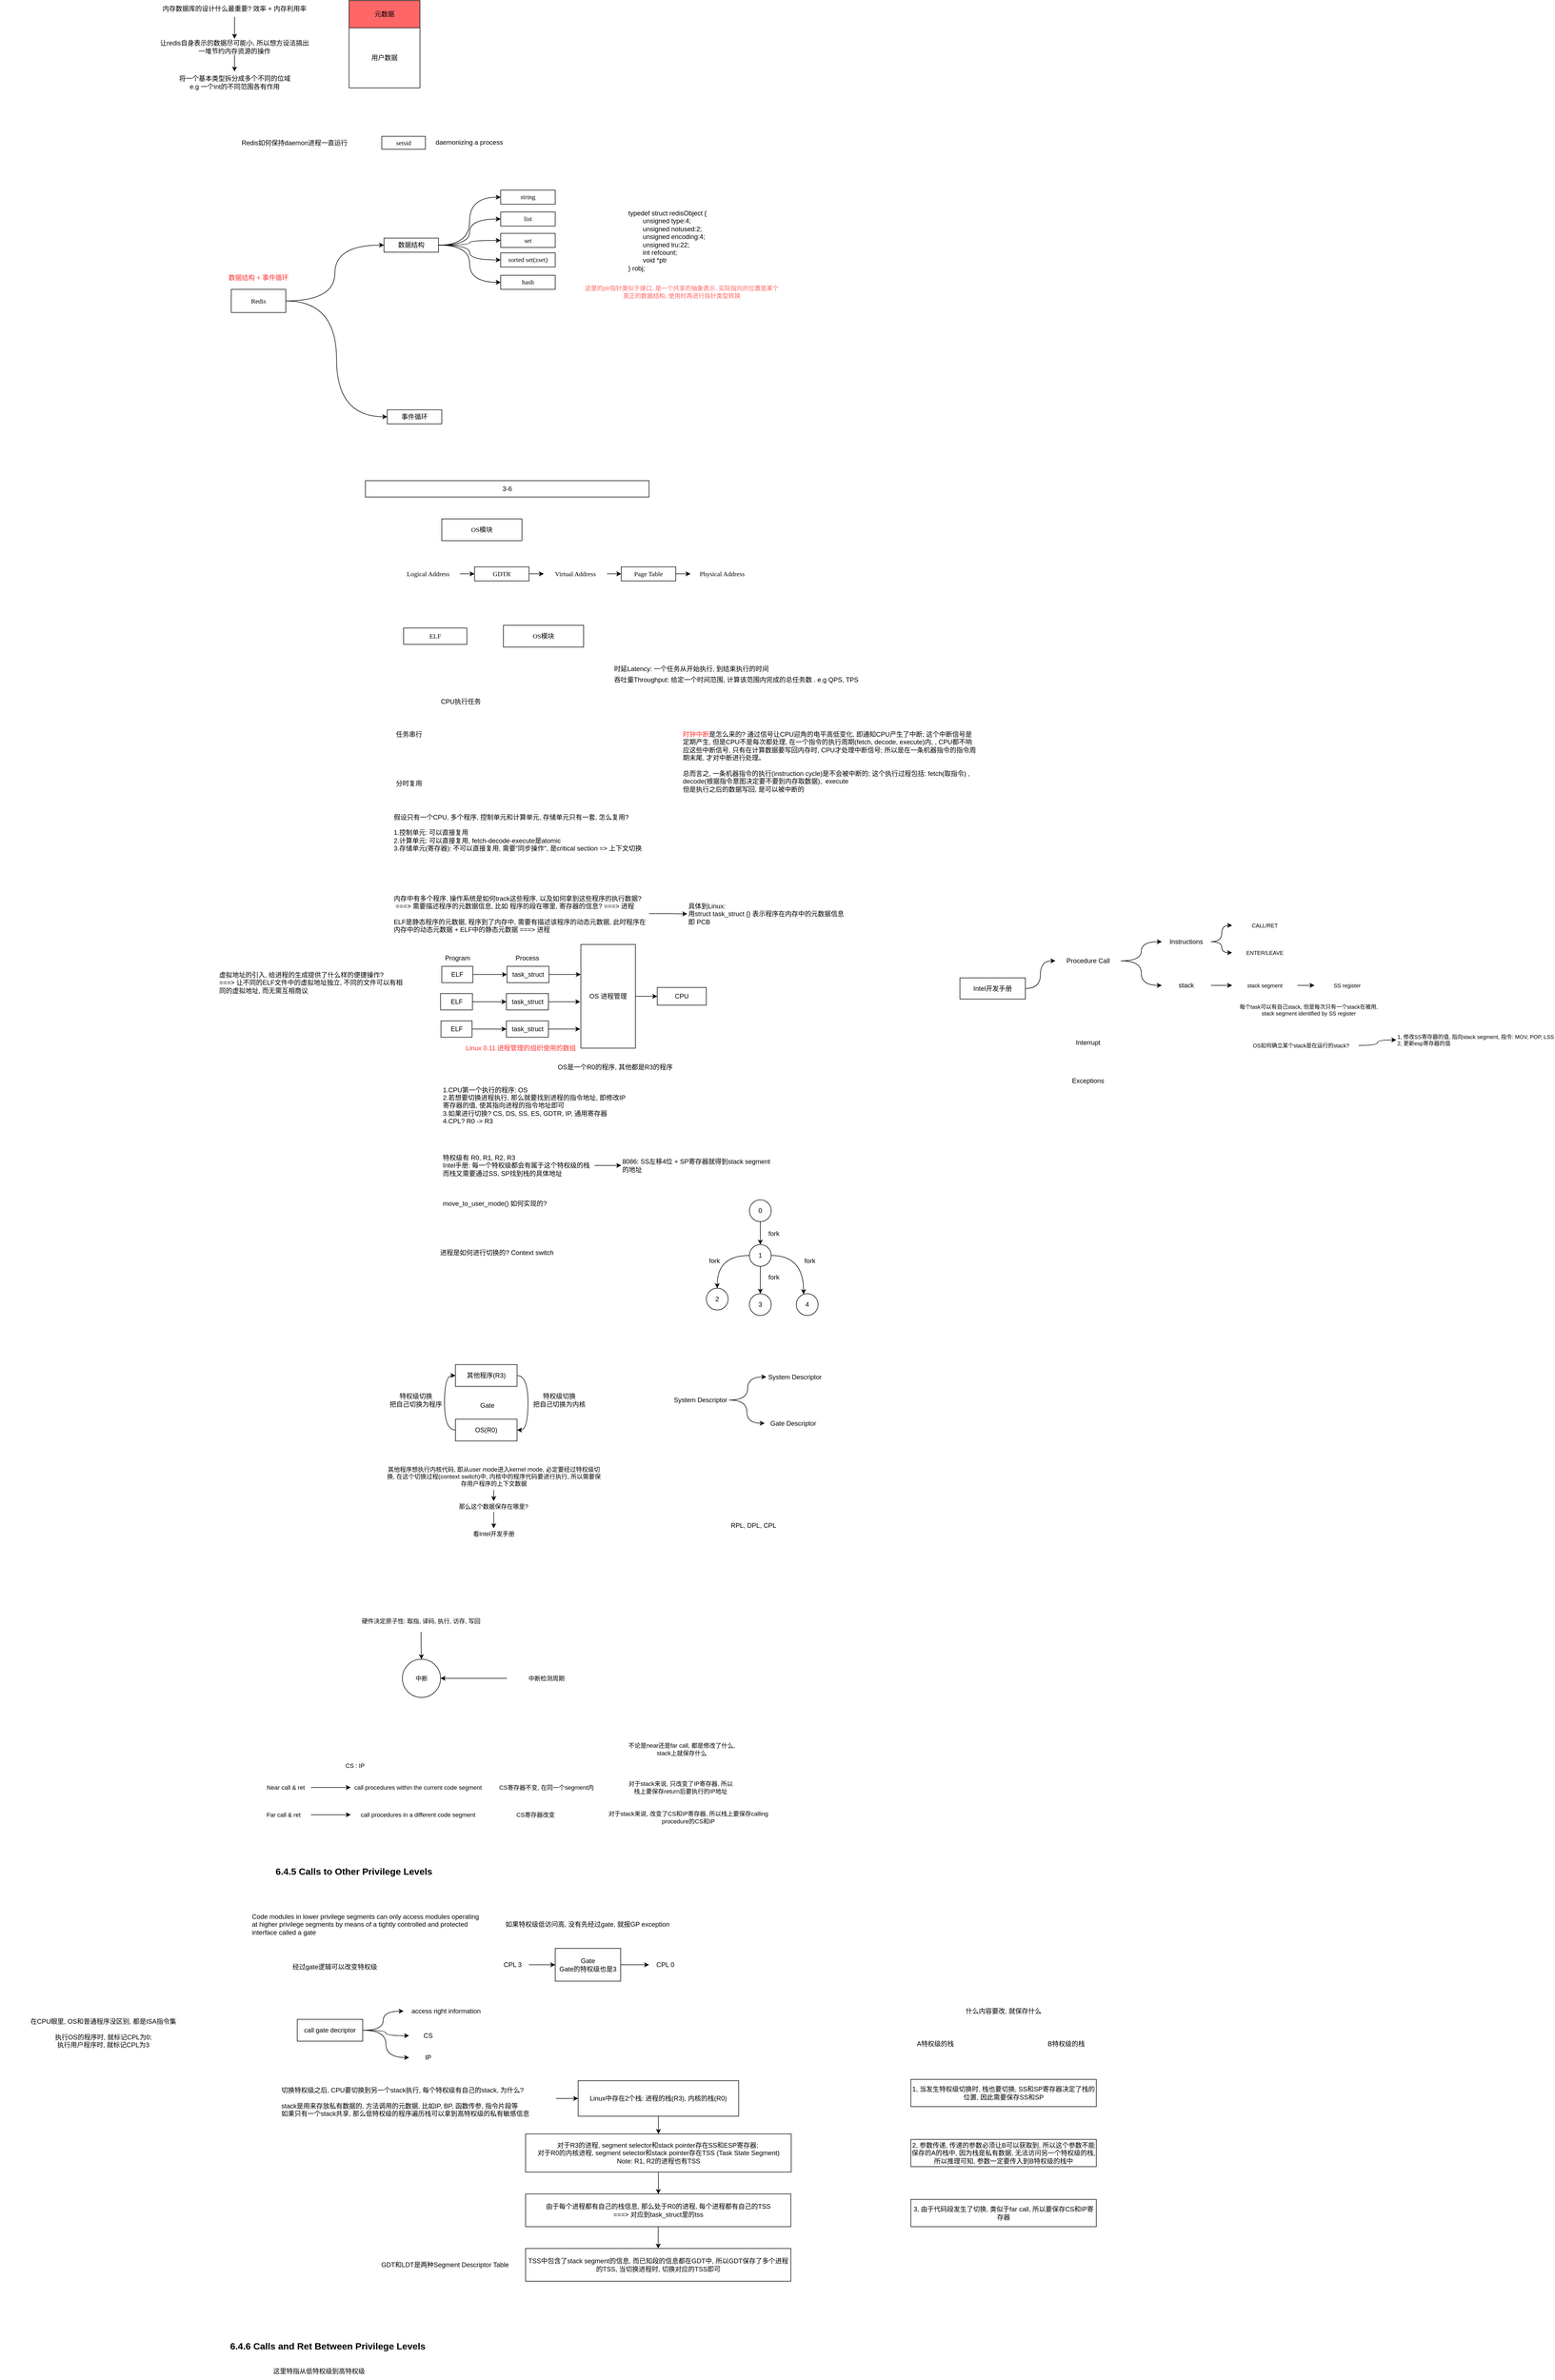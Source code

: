 <mxfile version="20.4.2" type="github">
  <diagram id="zUd6xa0raMeIInKoFcpr" name="Page-1">
    <mxGraphModel dx="-531" dy="649" grid="1" gridSize="10" guides="1" tooltips="1" connect="1" arrows="1" fold="1" page="1" pageScale="1" pageWidth="827" pageHeight="1169" math="0" shadow="0">
      <root>
        <mxCell id="0" />
        <mxCell id="1" parent="0" />
        <mxCell id="gHjb5b28OfsgwWgYxNie-6" style="edgeStyle=orthogonalEdgeStyle;rounded=0;orthogonalLoop=1;jettySize=auto;html=1;entryX=0;entryY=0.5;entryDx=0;entryDy=0;curved=1;" parent="1" source="gHjb5b28OfsgwWgYxNie-1" target="gHjb5b28OfsgwWgYxNie-4" edge="1">
          <mxGeometry relative="1" as="geometry" />
        </mxCell>
        <mxCell id="gHjb5b28OfsgwWgYxNie-7" style="edgeStyle=orthogonalEdgeStyle;curved=1;rounded=0;orthogonalLoop=1;jettySize=auto;html=1;entryX=0;entryY=0.5;entryDx=0;entryDy=0;" parent="1" source="gHjb5b28OfsgwWgYxNie-1" target="gHjb5b28OfsgwWgYxNie-5" edge="1">
          <mxGeometry relative="1" as="geometry" />
        </mxCell>
        <UserObject label="Redis" id="gHjb5b28OfsgwWgYxNie-1">
          <mxCell style="rounded=0;whiteSpace=wrap;html=1;fillColor=#FFFFFF;fontFamily=Verdana;align=center;" parent="1" vertex="1">
            <mxGeometry x="2714" y="609.32" width="100" height="42.5" as="geometry" />
          </mxCell>
        </UserObject>
        <UserObject label="setsid" link="https://unix.stackexchange.com/questions/240646/why-we-use-setsid-while-daemonizing-a-process" id="gHjb5b28OfsgwWgYxNie-2">
          <mxCell style="rounded=0;whiteSpace=wrap;html=1;fillColor=#FFFFFF;fontFamily=Verdana;align=center;" parent="1" vertex="1">
            <mxGeometry x="2990" y="328.85" width="80" height="23.72" as="geometry" />
          </mxCell>
        </UserObject>
        <mxCell id="gHjb5b28OfsgwWgYxNie-3" value="&lt;font color=&quot;#ff3333&quot;&gt;数据结构 + 事件循环&lt;/font&gt;" style="text;html=1;strokeColor=none;fillColor=none;align=center;verticalAlign=middle;whiteSpace=wrap;rounded=0;" parent="1" vertex="1">
          <mxGeometry x="2700" y="575.13" width="128" height="25" as="geometry" />
        </mxCell>
        <mxCell id="3EPBH0Vr4_YoN98Gf7AG-13" style="edgeStyle=orthogonalEdgeStyle;rounded=0;orthogonalLoop=1;jettySize=auto;html=1;entryX=0;entryY=0.5;entryDx=0;entryDy=0;fontSize=12;curved=1;" parent="1" source="gHjb5b28OfsgwWgYxNie-4" target="0TQrHJX6QjW9VzBPeowM-1" edge="1">
          <mxGeometry relative="1" as="geometry" />
        </mxCell>
        <mxCell id="3EPBH0Vr4_YoN98Gf7AG-14" style="edgeStyle=orthogonalEdgeStyle;curved=1;rounded=0;orthogonalLoop=1;jettySize=auto;html=1;entryX=0;entryY=0.5;entryDx=0;entryDy=0;fontSize=12;" parent="1" source="gHjb5b28OfsgwWgYxNie-4" target="0TQrHJX6QjW9VzBPeowM-5" edge="1">
          <mxGeometry relative="1" as="geometry" />
        </mxCell>
        <mxCell id="3EPBH0Vr4_YoN98Gf7AG-15" style="edgeStyle=orthogonalEdgeStyle;curved=1;rounded=0;orthogonalLoop=1;jettySize=auto;html=1;entryX=0;entryY=0.5;entryDx=0;entryDy=0;fontSize=12;" parent="1" source="gHjb5b28OfsgwWgYxNie-4" target="0TQrHJX6QjW9VzBPeowM-3" edge="1">
          <mxGeometry relative="1" as="geometry" />
        </mxCell>
        <mxCell id="3EPBH0Vr4_YoN98Gf7AG-16" style="edgeStyle=orthogonalEdgeStyle;curved=1;rounded=0;orthogonalLoop=1;jettySize=auto;html=1;entryX=0;entryY=0.5;entryDx=0;entryDy=0;fontSize=12;" parent="1" source="gHjb5b28OfsgwWgYxNie-4" target="0TQrHJX6QjW9VzBPeowM-4" edge="1">
          <mxGeometry relative="1" as="geometry" />
        </mxCell>
        <mxCell id="3EPBH0Vr4_YoN98Gf7AG-17" style="edgeStyle=orthogonalEdgeStyle;curved=1;rounded=0;orthogonalLoop=1;jettySize=auto;html=1;entryX=0;entryY=0.5;entryDx=0;entryDy=0;fontSize=12;" parent="1" source="gHjb5b28OfsgwWgYxNie-4" target="0TQrHJX6QjW9VzBPeowM-2" edge="1">
          <mxGeometry relative="1" as="geometry" />
        </mxCell>
        <mxCell id="gHjb5b28OfsgwWgYxNie-4" value="数据结构" style="rounded=0;whiteSpace=wrap;html=1;fillColor=#FFFFFF;fontFamily=Verdana;align=center;" parent="1" vertex="1">
          <mxGeometry x="2994" y="515.39" width="100" height="25.81" as="geometry" />
        </mxCell>
        <mxCell id="gHjb5b28OfsgwWgYxNie-5" value="事件循环" style="rounded=0;whiteSpace=wrap;html=1;fillColor=#FFFFFF;fontFamily=Verdana;align=center;" parent="1" vertex="1">
          <mxGeometry x="3000" y="830" width="100" height="25.81" as="geometry" />
        </mxCell>
        <mxCell id="gHjb5b28OfsgwWgYxNie-11" value="" style="edgeStyle=orthogonalEdgeStyle;curved=1;rounded=0;orthogonalLoop=1;jettySize=auto;html=1;" parent="1" source="gHjb5b28OfsgwWgYxNie-9" target="gHjb5b28OfsgwWgYxNie-10" edge="1">
          <mxGeometry relative="1" as="geometry" />
        </mxCell>
        <mxCell id="gHjb5b28OfsgwWgYxNie-9" value="内存数据库的设计什么最重要? 效率 + 内存利用率" style="text;html=1;strokeColor=none;fillColor=none;align=center;verticalAlign=middle;whiteSpace=wrap;rounded=0;" parent="1" vertex="1">
          <mxGeometry x="2570" y="80" width="300" height="30" as="geometry" />
        </mxCell>
        <mxCell id="gHjb5b28OfsgwWgYxNie-13" value="" style="edgeStyle=orthogonalEdgeStyle;curved=1;rounded=0;orthogonalLoop=1;jettySize=auto;html=1;" parent="1" source="gHjb5b28OfsgwWgYxNie-10" target="gHjb5b28OfsgwWgYxNie-12" edge="1">
          <mxGeometry relative="1" as="geometry" />
        </mxCell>
        <mxCell id="gHjb5b28OfsgwWgYxNie-10" value="让redis自身表示的数据尽可能小, 所以想方设法搞出一堆节约内存资源的操作" style="text;html=1;strokeColor=none;fillColor=none;align=center;verticalAlign=middle;whiteSpace=wrap;rounded=0;" parent="1" vertex="1">
          <mxGeometry x="2580" y="150" width="280" height="30" as="geometry" />
        </mxCell>
        <mxCell id="gHjb5b28OfsgwWgYxNie-12" value="将一个基本类型拆分成多个不同的位域&lt;br&gt;e.g 一个int的不同范围各有作用" style="text;html=1;strokeColor=none;fillColor=none;align=center;verticalAlign=middle;whiteSpace=wrap;rounded=0;" parent="1" vertex="1">
          <mxGeometry x="2582.5" y="210" width="275" height="40" as="geometry" />
        </mxCell>
        <mxCell id="gHjb5b28OfsgwWgYxNie-15" value="" style="rounded=0;whiteSpace=wrap;html=1;" parent="1" vertex="1">
          <mxGeometry x="2930" y="80" width="130" height="160" as="geometry" />
        </mxCell>
        <mxCell id="gHjb5b28OfsgwWgYxNie-16" value="元数据" style="rounded=0;whiteSpace=wrap;html=1;fillColor=#FF6666;" parent="1" vertex="1">
          <mxGeometry x="2930" y="80" width="130" height="50" as="geometry" />
        </mxCell>
        <mxCell id="gHjb5b28OfsgwWgYxNie-17" value="用户数据" style="rounded=0;whiteSpace=wrap;html=1;" parent="1" vertex="1">
          <mxGeometry x="2930" y="130" width="130" height="110" as="geometry" />
        </mxCell>
        <mxCell id="gHjb5b28OfsgwWgYxNie-19" value="Redis如何保持daemon进程一直运行" style="text;html=1;strokeColor=none;fillColor=none;align=center;verticalAlign=middle;whiteSpace=wrap;rounded=0;" parent="1" vertex="1">
          <mxGeometry x="2720" y="320" width="220" height="42.57" as="geometry" />
        </mxCell>
        <mxCell id="gHjb5b28OfsgwWgYxNie-20" value="daemonizing a process" style="text;html=1;strokeColor=none;fillColor=none;align=center;verticalAlign=middle;whiteSpace=wrap;rounded=0;" parent="1" vertex="1">
          <mxGeometry x="3080" y="326.86" width="140.88" height="25.71" as="geometry" />
        </mxCell>
        <mxCell id="0TQrHJX6QjW9VzBPeowM-1" value="string" style="rounded=0;whiteSpace=wrap;html=1;fillColor=#FFFFFF;fontFamily=Verdana;align=center;" parent="1" vertex="1">
          <mxGeometry x="3208" y="427.5" width="100" height="25.81" as="geometry" />
        </mxCell>
        <mxCell id="0TQrHJX6QjW9VzBPeowM-2" value="hash" style="rounded=0;whiteSpace=wrap;html=1;fillColor=#FFFFFF;fontFamily=Verdana;align=center;" parent="1" vertex="1">
          <mxGeometry x="3208" y="583.51" width="100" height="25.81" as="geometry" />
        </mxCell>
        <mxCell id="0TQrHJX6QjW9VzBPeowM-3" value="set" style="rounded=0;whiteSpace=wrap;html=1;fillColor=#FFFFFF;fontFamily=Verdana;align=center;" parent="1" vertex="1">
          <mxGeometry x="3208" y="506.7" width="100" height="25.81" as="geometry" />
        </mxCell>
        <mxCell id="0TQrHJX6QjW9VzBPeowM-4" value="sorted set(zset)" style="rounded=0;whiteSpace=wrap;html=1;fillColor=#FFFFFF;fontFamily=Verdana;align=center;" parent="1" vertex="1">
          <mxGeometry x="3208" y="542.5" width="100" height="25.81" as="geometry" />
        </mxCell>
        <mxCell id="0TQrHJX6QjW9VzBPeowM-5" value="list" style="rounded=0;whiteSpace=wrap;html=1;fillColor=#FFFFFF;fontFamily=Verdana;align=center;" parent="1" vertex="1">
          <mxGeometry x="3208" y="467.5" width="100" height="25.81" as="geometry" />
        </mxCell>
        <mxCell id="0TQrHJX6QjW9VzBPeowM-7" value="&lt;p&gt;typedef struct redisObject {&lt;br&gt;&amp;nbsp; &amp;nbsp; &amp;nbsp; &amp;nbsp; unsigned type:4;&lt;br&gt;&amp;nbsp; &amp;nbsp; &amp;nbsp; &amp;nbsp; unsigned notused:2;&lt;br&gt;&amp;nbsp; &amp;nbsp; &amp;nbsp; &amp;nbsp; unsigned encoding:4;&lt;br&gt;&amp;nbsp; &amp;nbsp; &amp;nbsp; &amp;nbsp; unsigned lru:22;&lt;br&gt;&amp;nbsp; &amp;nbsp; &amp;nbsp; &amp;nbsp; int refcount;&lt;br&gt;&amp;nbsp; &amp;nbsp; &amp;nbsp; &amp;nbsp; void *ptr&lt;br&gt;} robj;&lt;/p&gt;" style="text;html=1;strokeColor=none;fillColor=none;align=left;verticalAlign=middle;whiteSpace=wrap;rounded=0;" parent="1" vertex="1">
          <mxGeometry x="3440" y="459.61" width="180" height="120" as="geometry" />
        </mxCell>
        <mxCell id="0TQrHJX6QjW9VzBPeowM-8" value="这里的ptr指针类似于接口, 是一个共享的抽象表示, 实际指向的位置是某个真正的数据结构, 使用时再进行指针类型转换" style="text;html=1;strokeColor=none;fillColor=none;align=center;verticalAlign=middle;whiteSpace=wrap;rounded=0;fontColor=#FF6666;fontSize=11;" parent="1" vertex="1">
          <mxGeometry x="3360" y="590" width="360" height="47.43" as="geometry" />
        </mxCell>
        <mxCell id="vs6chZFLeiXoNTxb_euZ-1" value="OS模块" style="rounded=0;whiteSpace=wrap;html=1;fillColor=#FFFFFF;fontFamily=Verdana;align=center;" parent="1" vertex="1">
          <mxGeometry x="3100" y="1030" width="147" height="40" as="geometry" />
        </mxCell>
        <mxCell id="vs6chZFLeiXoNTxb_euZ-3" value="3-6" style="rounded=0;whiteSpace=wrap;html=1;" parent="1" vertex="1">
          <mxGeometry x="2960" y="960" width="520" height="30" as="geometry" />
        </mxCell>
        <mxCell id="vs6chZFLeiXoNTxb_euZ-10" value="" style="edgeStyle=orthogonalEdgeStyle;rounded=0;orthogonalLoop=1;jettySize=auto;html=1;" parent="1" source="vs6chZFLeiXoNTxb_euZ-6" target="vs6chZFLeiXoNTxb_euZ-8" edge="1">
          <mxGeometry relative="1" as="geometry" />
        </mxCell>
        <mxCell id="vs6chZFLeiXoNTxb_euZ-6" value="&lt;span style=&quot;font-family: Verdana;&quot;&gt;Logical Address&lt;/span&gt;" style="text;html=1;strokeColor=none;fillColor=none;align=center;verticalAlign=middle;whiteSpace=wrap;rounded=0;" parent="1" vertex="1">
          <mxGeometry x="3017" y="1115.81" width="116" height="30" as="geometry" />
        </mxCell>
        <mxCell id="vs6chZFLeiXoNTxb_euZ-14" value="" style="edgeStyle=orthogonalEdgeStyle;rounded=0;orthogonalLoop=1;jettySize=auto;html=1;" parent="1" source="vs6chZFLeiXoNTxb_euZ-7" target="vs6chZFLeiXoNTxb_euZ-12" edge="1">
          <mxGeometry relative="1" as="geometry" />
        </mxCell>
        <mxCell id="vs6chZFLeiXoNTxb_euZ-7" value="&lt;span style=&quot;font-family: Verdana;&quot;&gt;Virtual Address&lt;/span&gt;" style="text;html=1;strokeColor=none;fillColor=none;align=center;verticalAlign=middle;whiteSpace=wrap;rounded=0;" parent="1" vertex="1">
          <mxGeometry x="3287" y="1115.8" width="116" height="30" as="geometry" />
        </mxCell>
        <mxCell id="vs6chZFLeiXoNTxb_euZ-11" value="" style="edgeStyle=orthogonalEdgeStyle;rounded=0;orthogonalLoop=1;jettySize=auto;html=1;" parent="1" source="vs6chZFLeiXoNTxb_euZ-8" target="vs6chZFLeiXoNTxb_euZ-7" edge="1">
          <mxGeometry relative="1" as="geometry" />
        </mxCell>
        <mxCell id="vs6chZFLeiXoNTxb_euZ-8" value="GDTR" style="rounded=0;whiteSpace=wrap;html=1;fillColor=#FFFFFF;fontFamily=Verdana;align=center;" parent="1" vertex="1">
          <mxGeometry x="3160" y="1117.9" width="100" height="25.81" as="geometry" />
        </mxCell>
        <mxCell id="vs6chZFLeiXoNTxb_euZ-16" value="" style="edgeStyle=orthogonalEdgeStyle;rounded=0;orthogonalLoop=1;jettySize=auto;html=1;" parent="1" source="vs6chZFLeiXoNTxb_euZ-12" target="vs6chZFLeiXoNTxb_euZ-13" edge="1">
          <mxGeometry relative="1" as="geometry" />
        </mxCell>
        <mxCell id="vs6chZFLeiXoNTxb_euZ-12" value="Page Table" style="rounded=0;whiteSpace=wrap;html=1;fillColor=#FFFFFF;fontFamily=Verdana;align=center;" parent="1" vertex="1">
          <mxGeometry x="3429" y="1117.9" width="100" height="25.81" as="geometry" />
        </mxCell>
        <mxCell id="vs6chZFLeiXoNTxb_euZ-13" value="&lt;span style=&quot;font-family: Verdana;&quot;&gt;Physical Address&lt;/span&gt;" style="text;html=1;strokeColor=none;fillColor=none;align=center;verticalAlign=middle;whiteSpace=wrap;rounded=0;" parent="1" vertex="1">
          <mxGeometry x="3556" y="1115.8" width="116" height="30" as="geometry" />
        </mxCell>
        <mxCell id="vs6chZFLeiXoNTxb_euZ-17" value="ELF" style="rounded=0;whiteSpace=wrap;html=1;fillColor=#FFFFFF;fontFamily=Verdana;align=center;" parent="1" vertex="1">
          <mxGeometry x="3030" y="1230" width="116" height="30" as="geometry" />
        </mxCell>
        <mxCell id="vs6chZFLeiXoNTxb_euZ-18" value="OS模块" style="rounded=0;whiteSpace=wrap;html=1;fillColor=#FFFFFF;fontFamily=Verdana;align=center;" parent="1" vertex="1">
          <mxGeometry x="3213" y="1225" width="147" height="40" as="geometry" />
        </mxCell>
        <mxCell id="vs6chZFLeiXoNTxb_euZ-19" value="任务串行" style="text;html=1;strokeColor=none;fillColor=none;align=center;verticalAlign=middle;whiteSpace=wrap;rounded=0;" parent="1" vertex="1">
          <mxGeometry x="3000" y="1410" width="80" height="30" as="geometry" />
        </mxCell>
        <mxCell id="vs6chZFLeiXoNTxb_euZ-20" value="分时复用" style="text;html=1;strokeColor=none;fillColor=none;align=center;verticalAlign=middle;whiteSpace=wrap;rounded=0;" parent="1" vertex="1">
          <mxGeometry x="3000" y="1500" width="80" height="30" as="geometry" />
        </mxCell>
        <mxCell id="vs6chZFLeiXoNTxb_euZ-21" value="CPU执行任务" style="text;html=1;strokeColor=none;fillColor=none;align=center;verticalAlign=middle;whiteSpace=wrap;rounded=0;" parent="1" vertex="1">
          <mxGeometry x="3090" y="1350" width="90" height="30" as="geometry" />
        </mxCell>
        <mxCell id="vs6chZFLeiXoNTxb_euZ-22" value="时延Latency: 一个任务从开始执行, 到结束执行的时间" style="text;html=1;strokeColor=none;fillColor=none;align=left;verticalAlign=middle;whiteSpace=wrap;rounded=0;" parent="1" vertex="1">
          <mxGeometry x="3414" y="1290" width="320" height="30" as="geometry" />
        </mxCell>
        <mxCell id="vs6chZFLeiXoNTxb_euZ-23" value="吞吐量Throughput: 给定一个时间范围, 计算该范围内完成的总任务数 . e.g QPS, TPS" style="text;html=1;strokeColor=none;fillColor=none;align=left;verticalAlign=middle;whiteSpace=wrap;rounded=0;" parent="1" vertex="1">
          <mxGeometry x="3414" y="1310" width="470" height="30" as="geometry" />
        </mxCell>
        <mxCell id="vs6chZFLeiXoNTxb_euZ-26" value="假设只有一个CPU, 多个程序, 控制单元和计算单元, 存储单元只有一套, 怎么复用?&lt;br&gt;&lt;br&gt;1.控制单元: 可以直接复用&lt;br&gt;2.计算单元: 可以直接复用, fetch-decode-execute是atomic&lt;br&gt;3.存储单元(寄存器): 不可以直接复用, 需要&quot;同步操作&quot;, 是critical section =&amp;gt; 上下文切换" style="text;html=1;strokeColor=none;fillColor=none;align=left;verticalAlign=middle;whiteSpace=wrap;rounded=0;fontSize=12;" parent="1" vertex="1">
          <mxGeometry x="3010" y="1550" width="470" height="110" as="geometry" />
        </mxCell>
        <mxCell id="vs6chZFLeiXoNTxb_euZ-28" value="&lt;font color=&quot;#ff3333&quot;&gt;时钟中断&lt;/font&gt;是怎么来的? 通过信号让CPU迎角的电平高低变化, 即通知CPU产生了中断; 这个中断信号是定期产生, 但是CPU不是每次都处理, 在一个指令的执行周期(fetch, decode, execute)内, , CPU都不响应这些中断信号, 只有在计算数据要写回内存时, CPU才处理中断信号; 所以是在一条机器指令的指令周期末尾, 才对中断进行处理。&lt;br&gt;&lt;br&gt;总而言之, 一条机器指令的执行(instruction cycle)是不会被中断的; 这个执行过程包括: fetch(取指令) , decode(根据指令意图决定要不要到内存取数据),&amp;nbsp; execute&lt;br&gt;但是执行之后的数据写回, 是可以被中断的" style="text;html=1;strokeColor=none;fillColor=none;align=left;verticalAlign=middle;whiteSpace=wrap;rounded=0;fontSize=12;" parent="1" vertex="1">
          <mxGeometry x="3540" y="1410" width="540" height="130" as="geometry" />
        </mxCell>
        <mxCell id="3EPBH0Vr4_YoN98Gf7AG-1" style="edgeStyle=orthogonalEdgeStyle;rounded=0;orthogonalLoop=1;jettySize=auto;html=1;entryX=0;entryY=0.5;entryDx=0;entryDy=0;" parent="1" source="vs6chZFLeiXoNTxb_euZ-29" target="vs6chZFLeiXoNTxb_euZ-30" edge="1">
          <mxGeometry relative="1" as="geometry" />
        </mxCell>
        <mxCell id="vs6chZFLeiXoNTxb_euZ-29" value="内存中有多个程序, 操作系统是如何track这些程序, 以及如何拿到这些程序的执行数据?&lt;br&gt;&amp;nbsp;===&amp;gt; 需要描述程序的元数据信息, 比如 程序的段在哪里, 寄存器的信息? ===&amp;gt; 进程&lt;br&gt;&lt;br&gt;ELF是静态程序的元数据, 程序到了内存中, 需要有描述该程序的动态元数据, 此时程序在内存中的动态元数据 + ELF中的静态元数据 ===&amp;gt; 进程" style="text;html=1;strokeColor=none;fillColor=none;align=left;verticalAlign=middle;whiteSpace=wrap;rounded=0;fontSize=12;" parent="1" vertex="1">
          <mxGeometry x="3010" y="1709" width="470" height="89" as="geometry" />
        </mxCell>
        <mxCell id="vs6chZFLeiXoNTxb_euZ-30" value="具体到Linux:&lt;br&gt;用struct task_struct {} 表示程序在内存中的元数据信息&lt;br&gt;即 PCB" style="text;html=1;strokeColor=none;fillColor=none;align=left;verticalAlign=middle;whiteSpace=wrap;rounded=0;fontSize=12;" parent="1" vertex="1">
          <mxGeometry x="3550" y="1721" width="300" height="66" as="geometry" />
        </mxCell>
        <mxCell id="vs6chZFLeiXoNTxb_euZ-34" value="" style="edgeStyle=orthogonalEdgeStyle;rounded=0;orthogonalLoop=1;jettySize=auto;html=1;fontSize=12;fontColor=#000000;" parent="1" source="vs6chZFLeiXoNTxb_euZ-32" target="vs6chZFLeiXoNTxb_euZ-33" edge="1">
          <mxGeometry relative="1" as="geometry" />
        </mxCell>
        <mxCell id="vs6chZFLeiXoNTxb_euZ-32" value="ELF" style="rounded=0;whiteSpace=wrap;html=1;fontSize=12;fontColor=#000000;" parent="1" vertex="1">
          <mxGeometry x="3100" y="1850" width="57" height="30" as="geometry" />
        </mxCell>
        <mxCell id="vs6chZFLeiXoNTxb_euZ-51" style="edgeStyle=orthogonalEdgeStyle;rounded=0;orthogonalLoop=1;jettySize=auto;html=1;entryX=-0.003;entryY=0.289;entryDx=0;entryDy=0;entryPerimeter=0;fontSize=12;fontColor=#000000;" parent="1" source="vs6chZFLeiXoNTxb_euZ-33" target="vs6chZFLeiXoNTxb_euZ-48" edge="1">
          <mxGeometry relative="1" as="geometry" />
        </mxCell>
        <mxCell id="vs6chZFLeiXoNTxb_euZ-33" value="&lt;span style=&quot;color: rgb(0, 0, 0); text-align: left;&quot;&gt;task_struct&lt;/span&gt;" style="rounded=0;whiteSpace=wrap;html=1;fontSize=12;fontColor=#FF3333;" parent="1" vertex="1">
          <mxGeometry x="3219.5" y="1850" width="77" height="30" as="geometry" />
        </mxCell>
        <mxCell id="vs6chZFLeiXoNTxb_euZ-35" value="Program" style="text;html=1;strokeColor=none;fillColor=none;align=center;verticalAlign=middle;whiteSpace=wrap;rounded=0;fontSize=12;fontColor=#000000;" parent="1" vertex="1">
          <mxGeometry x="3098.5" y="1820" width="60" height="30" as="geometry" />
        </mxCell>
        <mxCell id="vs6chZFLeiXoNTxb_euZ-36" value="Process" style="text;html=1;strokeColor=none;fillColor=none;align=center;verticalAlign=middle;whiteSpace=wrap;rounded=0;fontSize=12;fontColor=#000000;" parent="1" vertex="1">
          <mxGeometry x="3227" y="1820" width="60" height="30" as="geometry" />
        </mxCell>
        <mxCell id="vs6chZFLeiXoNTxb_euZ-52" style="edgeStyle=orthogonalEdgeStyle;rounded=0;orthogonalLoop=1;jettySize=auto;html=1;entryX=-0.012;entryY=0.553;entryDx=0;entryDy=0;entryPerimeter=0;fontSize=12;fontColor=#000000;" parent="1" source="vs6chZFLeiXoNTxb_euZ-38" target="vs6chZFLeiXoNTxb_euZ-48" edge="1">
          <mxGeometry relative="1" as="geometry" />
        </mxCell>
        <mxCell id="vs6chZFLeiXoNTxb_euZ-38" value="&lt;span style=&quot;color: rgb(0, 0, 0); text-align: left;&quot;&gt;task_struct&lt;/span&gt;" style="rounded=0;whiteSpace=wrap;html=1;fontSize=12;fontColor=#FF3333;" parent="1" vertex="1">
          <mxGeometry x="3218.5" y="1900" width="77" height="30" as="geometry" />
        </mxCell>
        <mxCell id="vs6chZFLeiXoNTxb_euZ-53" style="edgeStyle=orthogonalEdgeStyle;rounded=0;orthogonalLoop=1;jettySize=auto;html=1;entryX=-0.012;entryY=0.816;entryDx=0;entryDy=0;entryPerimeter=0;fontSize=12;fontColor=#000000;" parent="1" source="vs6chZFLeiXoNTxb_euZ-39" target="vs6chZFLeiXoNTxb_euZ-48" edge="1">
          <mxGeometry relative="1" as="geometry" />
        </mxCell>
        <mxCell id="vs6chZFLeiXoNTxb_euZ-39" value="&lt;span style=&quot;color: rgb(0, 0, 0); text-align: left;&quot;&gt;task_struct&lt;/span&gt;" style="rounded=0;whiteSpace=wrap;html=1;fontSize=12;fontColor=#FF3333;" parent="1" vertex="1">
          <mxGeometry x="3218.5" y="1950" width="77" height="30" as="geometry" />
        </mxCell>
        <mxCell id="vs6chZFLeiXoNTxb_euZ-46" style="edgeStyle=orthogonalEdgeStyle;rounded=0;orthogonalLoop=1;jettySize=auto;html=1;entryX=0;entryY=0.5;entryDx=0;entryDy=0;fontSize=12;fontColor=#000000;" parent="1" source="vs6chZFLeiXoNTxb_euZ-41" target="vs6chZFLeiXoNTxb_euZ-38" edge="1">
          <mxGeometry relative="1" as="geometry" />
        </mxCell>
        <mxCell id="vs6chZFLeiXoNTxb_euZ-41" value="ELF" style="rounded=0;whiteSpace=wrap;html=1;fontSize=12;fontColor=#000000;" parent="1" vertex="1">
          <mxGeometry x="3097.75" y="1900" width="58.5" height="30" as="geometry" />
        </mxCell>
        <mxCell id="vs6chZFLeiXoNTxb_euZ-47" style="edgeStyle=orthogonalEdgeStyle;rounded=0;orthogonalLoop=1;jettySize=auto;html=1;entryX=0;entryY=0.5;entryDx=0;entryDy=0;fontSize=12;fontColor=#000000;" parent="1" source="vs6chZFLeiXoNTxb_euZ-42" target="vs6chZFLeiXoNTxb_euZ-39" edge="1">
          <mxGeometry relative="1" as="geometry" />
        </mxCell>
        <mxCell id="vs6chZFLeiXoNTxb_euZ-42" value="ELF" style="rounded=0;whiteSpace=wrap;html=1;fontSize=12;fontColor=#000000;" parent="1" vertex="1">
          <mxGeometry x="3098.5" y="1950" width="57" height="30" as="geometry" />
        </mxCell>
        <mxCell id="vs6chZFLeiXoNTxb_euZ-54" value="" style="edgeStyle=orthogonalEdgeStyle;rounded=0;orthogonalLoop=1;jettySize=auto;html=1;fontSize=12;fontColor=#000000;" parent="1" source="vs6chZFLeiXoNTxb_euZ-48" target="vs6chZFLeiXoNTxb_euZ-49" edge="1">
          <mxGeometry relative="1" as="geometry" />
        </mxCell>
        <mxCell id="vs6chZFLeiXoNTxb_euZ-48" value="OS 进程管理" style="rounded=0;whiteSpace=wrap;html=1;fontSize=12;fontColor=#000000;" parent="1" vertex="1">
          <mxGeometry x="3355" y="1810" width="100" height="190" as="geometry" />
        </mxCell>
        <mxCell id="vs6chZFLeiXoNTxb_euZ-49" value="CPU" style="rounded=0;whiteSpace=wrap;html=1;fontSize=12;fontColor=#000000;" parent="1" vertex="1">
          <mxGeometry x="3495" y="1888.75" width="90" height="32.5" as="geometry" />
        </mxCell>
        <mxCell id="3EPBH0Vr4_YoN98Gf7AG-2" value="虚拟地址的引入, 给进程的生成提供了什么样的便捷操作?&amp;nbsp;&lt;br&gt;===&amp;gt; 让不同的ELF文件中的虚拟地址独立, 不同的文件可以有相同的虚拟地址, 而无需互相商议" style="text;html=1;strokeColor=none;fillColor=none;align=left;verticalAlign=middle;whiteSpace=wrap;rounded=0;fontSize=12;" parent="1" vertex="1">
          <mxGeometry x="2690" y="1850" width="340" height="60" as="geometry" />
        </mxCell>
        <mxCell id="3EPBH0Vr4_YoN98Gf7AG-3" value="1.CPU第一个执行的程序: OS&lt;br&gt;2.若想要切换进程执行, 那么就要找到进程的指令地址, 即修改IP寄存器的值, 使其指向进程的指令地址即可&lt;br&gt;3.如果进行切换? CS, DS, SS, ES, GDTR, IP, 通用寄存器&lt;br&gt;4.CPL? R0 -&amp;gt; R3" style="text;html=1;strokeColor=none;fillColor=none;align=left;verticalAlign=middle;whiteSpace=wrap;rounded=0;fontSize=12;" parent="1" vertex="1">
          <mxGeometry x="3100" y="2060" width="345" height="90" as="geometry" />
        </mxCell>
        <mxCell id="3EPBH0Vr4_YoN98Gf7AG-6" value="OS是一个R0的程序, 其他都是R3的程序" style="text;html=1;strokeColor=none;fillColor=none;align=center;verticalAlign=middle;whiteSpace=wrap;rounded=0;" parent="1" vertex="1">
          <mxGeometry x="3286" y="2020" width="264" height="30" as="geometry" />
        </mxCell>
        <mxCell id="3EPBH0Vr4_YoN98Gf7AG-11" style="edgeStyle=orthogonalEdgeStyle;rounded=0;orthogonalLoop=1;jettySize=auto;html=1;entryX=0;entryY=0.5;entryDx=0;entryDy=0;fontSize=12;" parent="1" source="3EPBH0Vr4_YoN98Gf7AG-7" target="3EPBH0Vr4_YoN98Gf7AG-8" edge="1">
          <mxGeometry relative="1" as="geometry" />
        </mxCell>
        <mxCell id="3EPBH0Vr4_YoN98Gf7AG-7" value="特权级有 R0, R1, R2, R3&lt;br&gt;Intel手册: 每一个特权级都会有属于这个特权级的栈&lt;br&gt;而栈又需要通过SS, SP找到栈的具体地址" style="text;html=1;strokeColor=none;fillColor=none;align=left;verticalAlign=middle;whiteSpace=wrap;rounded=0;fontSize=12;" parent="1" vertex="1">
          <mxGeometry x="3100" y="2180" width="280" height="70" as="geometry" />
        </mxCell>
        <mxCell id="3EPBH0Vr4_YoN98Gf7AG-8" value="&lt;span style=&quot;color: rgb(0, 0, 0); font-family: Nunito, sans-serif; font-size: 12px; font-style: normal; font-variant-ligatures: normal; font-variant-caps: normal; font-weight: 400; letter-spacing: normal; orphans: 2; text-indent: 0px; text-transform: none; widows: 2; word-spacing: 0px; -webkit-text-stroke-width: 0px; background-color: rgb(255, 255, 255); text-decoration-thickness: initial; text-decoration-style: initial; text-decoration-color: initial; float: none; display: inline !important;&quot;&gt;8086: SS左移4位 + SP寄存器就得到stack segment的地址&lt;/span&gt;" style="text;html=1;strokeColor=none;fillColor=none;align=left;verticalAlign=middle;whiteSpace=wrap;rounded=0;fontSize=12;" parent="1" vertex="1">
          <mxGeometry x="3429" y="2190" width="275" height="50" as="geometry" />
        </mxCell>
        <mxCell id="3EPBH0Vr4_YoN98Gf7AG-12" value="move_to_user_mode() 如何实现的?" style="text;html=1;strokeColor=none;fillColor=none;align=left;verticalAlign=middle;whiteSpace=wrap;rounded=0;fontSize=12;" parent="1" vertex="1">
          <mxGeometry x="3100" y="2270" width="230" height="30" as="geometry" />
        </mxCell>
        <mxCell id="3EPBH0Vr4_YoN98Gf7AG-18" value="Linux 0.11 进程管理的组织使用的数组" style="text;html=1;strokeColor=none;fillColor=none;align=center;verticalAlign=middle;whiteSpace=wrap;rounded=0;fontSize=12;fontColor=#FF3333;" parent="1" vertex="1">
          <mxGeometry x="3142" y="1990" width="206" height="20" as="geometry" />
        </mxCell>
        <mxCell id="0WFMIrBX3iQnZ0TPT0h6-12" style="edgeStyle=orthogonalEdgeStyle;curved=1;rounded=0;orthogonalLoop=1;jettySize=auto;html=1;entryX=0;entryY=0.5;entryDx=0;entryDy=0;" parent="1" source="0WFMIrBX3iQnZ0TPT0h6-1" target="0WFMIrBX3iQnZ0TPT0h6-5" edge="1">
          <mxGeometry relative="1" as="geometry" />
        </mxCell>
        <mxCell id="0WFMIrBX3iQnZ0TPT0h6-17" style="edgeStyle=orthogonalEdgeStyle;curved=1;rounded=0;orthogonalLoop=1;jettySize=auto;html=1;entryX=0;entryY=0.5;entryDx=0;entryDy=0;" parent="1" source="0WFMIrBX3iQnZ0TPT0h6-1" target="0WFMIrBX3iQnZ0TPT0h6-16" edge="1">
          <mxGeometry relative="1" as="geometry" />
        </mxCell>
        <mxCell id="0WFMIrBX3iQnZ0TPT0h6-1" value="Procedure Call" style="text;html=1;strokeColor=none;fillColor=none;align=center;verticalAlign=middle;whiteSpace=wrap;rounded=0;" parent="1" vertex="1">
          <mxGeometry x="4225" y="1820" width="120" height="40" as="geometry" />
        </mxCell>
        <mxCell id="0WFMIrBX3iQnZ0TPT0h6-15" style="edgeStyle=orthogonalEdgeStyle;curved=1;rounded=0;orthogonalLoop=1;jettySize=auto;html=1;entryX=0;entryY=0.5;entryDx=0;entryDy=0;" parent="1" source="0WFMIrBX3iQnZ0TPT0h6-3" target="0WFMIrBX3iQnZ0TPT0h6-1" edge="1">
          <mxGeometry relative="1" as="geometry" />
        </mxCell>
        <mxCell id="0WFMIrBX3iQnZ0TPT0h6-3" value="Intel开发手册" style="rounded=0;whiteSpace=wrap;html=1;" parent="1" vertex="1">
          <mxGeometry x="4050" y="1871.25" width="120" height="38.75" as="geometry" />
        </mxCell>
        <mxCell id="0WFMIrBX3iQnZ0TPT0h6-8" style="edgeStyle=orthogonalEdgeStyle;rounded=0;orthogonalLoop=1;jettySize=auto;html=1;entryX=0;entryY=0.5;entryDx=0;entryDy=0;curved=1;" parent="1" source="0WFMIrBX3iQnZ0TPT0h6-5" target="0WFMIrBX3iQnZ0TPT0h6-6" edge="1">
          <mxGeometry relative="1" as="geometry" />
        </mxCell>
        <mxCell id="0WFMIrBX3iQnZ0TPT0h6-10" style="edgeStyle=orthogonalEdgeStyle;curved=1;rounded=0;orthogonalLoop=1;jettySize=auto;html=1;" parent="1" source="0WFMIrBX3iQnZ0TPT0h6-5" target="0WFMIrBX3iQnZ0TPT0h6-7" edge="1">
          <mxGeometry relative="1" as="geometry" />
        </mxCell>
        <mxCell id="0WFMIrBX3iQnZ0TPT0h6-5" value="Instructions" style="text;html=1;strokeColor=none;fillColor=none;align=center;verticalAlign=middle;whiteSpace=wrap;rounded=0;" parent="1" vertex="1">
          <mxGeometry x="4420" y="1790" width="90" height="30" as="geometry" />
        </mxCell>
        <mxCell id="0WFMIrBX3iQnZ0TPT0h6-6" value="CALL/RET" style="text;html=1;strokeColor=none;fillColor=none;align=center;verticalAlign=middle;whiteSpace=wrap;rounded=0;fontSize=10;" parent="1" vertex="1">
          <mxGeometry x="4549" y="1760" width="120" height="30" as="geometry" />
        </mxCell>
        <mxCell id="0WFMIrBX3iQnZ0TPT0h6-7" value="ENTER/LEAVE" style="text;html=1;strokeColor=none;fillColor=none;align=center;verticalAlign=middle;whiteSpace=wrap;rounded=0;fontSize=10;" parent="1" vertex="1">
          <mxGeometry x="4549" y="1810" width="120" height="30" as="geometry" />
        </mxCell>
        <mxCell id="0WFMIrBX3iQnZ0TPT0h6-13" value="Interrupt" style="text;html=1;strokeColor=none;fillColor=none;align=center;verticalAlign=middle;whiteSpace=wrap;rounded=0;" parent="1" vertex="1">
          <mxGeometry x="4240" y="1970" width="90" height="40" as="geometry" />
        </mxCell>
        <mxCell id="0WFMIrBX3iQnZ0TPT0h6-14" value="Exceptions" style="text;html=1;strokeColor=none;fillColor=none;align=center;verticalAlign=middle;whiteSpace=wrap;rounded=0;" parent="1" vertex="1">
          <mxGeometry x="4240" y="2040" width="90" height="40" as="geometry" />
        </mxCell>
        <mxCell id="0WFMIrBX3iQnZ0TPT0h6-20" style="edgeStyle=orthogonalEdgeStyle;curved=1;rounded=0;orthogonalLoop=1;jettySize=auto;html=1;entryX=0;entryY=0.5;entryDx=0;entryDy=0;fontSize=10;" parent="1" source="0WFMIrBX3iQnZ0TPT0h6-16" target="0WFMIrBX3iQnZ0TPT0h6-18" edge="1">
          <mxGeometry relative="1" as="geometry" />
        </mxCell>
        <mxCell id="0WFMIrBX3iQnZ0TPT0h6-16" value="stack" style="text;html=1;strokeColor=none;fillColor=none;align=center;verticalAlign=middle;whiteSpace=wrap;rounded=0;" parent="1" vertex="1">
          <mxGeometry x="4420" y="1870" width="90" height="30" as="geometry" />
        </mxCell>
        <mxCell id="0WFMIrBX3iQnZ0TPT0h6-21" value="" style="edgeStyle=orthogonalEdgeStyle;curved=1;rounded=0;orthogonalLoop=1;jettySize=auto;html=1;fontSize=10;" parent="1" source="0WFMIrBX3iQnZ0TPT0h6-18" target="0WFMIrBX3iQnZ0TPT0h6-19" edge="1">
          <mxGeometry relative="1" as="geometry" />
        </mxCell>
        <mxCell id="0WFMIrBX3iQnZ0TPT0h6-18" value="stack segment" style="text;html=1;strokeColor=none;fillColor=none;align=center;verticalAlign=middle;whiteSpace=wrap;rounded=0;fontSize=10;" parent="1" vertex="1">
          <mxGeometry x="4549" y="1870" width="120" height="30" as="geometry" />
        </mxCell>
        <mxCell id="0WFMIrBX3iQnZ0TPT0h6-19" value="SS register" style="text;html=1;strokeColor=none;fillColor=none;align=center;verticalAlign=middle;whiteSpace=wrap;rounded=0;fontSize=10;" parent="1" vertex="1">
          <mxGeometry x="4700" y="1870" width="120" height="30" as="geometry" />
        </mxCell>
        <mxCell id="0WFMIrBX3iQnZ0TPT0h6-22" value="每个task可以有自己stack, 但是每次只有一个stack在被用, stack segment identified by SS register" style="text;html=1;strokeColor=none;fillColor=none;align=center;verticalAlign=middle;whiteSpace=wrap;rounded=0;fontSize=10;" parent="1" vertex="1">
          <mxGeometry x="4549" y="1910" width="281" height="40" as="geometry" />
        </mxCell>
        <mxCell id="0WFMIrBX3iQnZ0TPT0h6-25" value="" style="edgeStyle=orthogonalEdgeStyle;curved=1;rounded=0;orthogonalLoop=1;jettySize=auto;html=1;fontSize=10;" parent="1" source="0WFMIrBX3iQnZ0TPT0h6-23" target="0WFMIrBX3iQnZ0TPT0h6-24" edge="1">
          <mxGeometry relative="1" as="geometry" />
        </mxCell>
        <mxCell id="0WFMIrBX3iQnZ0TPT0h6-23" value="OS如何确立某个stack是在运行的stack?" style="text;html=1;strokeColor=none;fillColor=none;align=center;verticalAlign=middle;whiteSpace=wrap;rounded=0;fontSize=10;" parent="1" vertex="1">
          <mxGeometry x="4570" y="1980" width="211" height="30" as="geometry" />
        </mxCell>
        <mxCell id="0WFMIrBX3iQnZ0TPT0h6-24" value="1, 修改SS寄存器的值, 指向stack segment, 指令: MOV, POP, LSS&lt;br&gt;2, 更新esp寄存器的值" style="text;html=1;strokeColor=none;fillColor=none;align=left;verticalAlign=middle;whiteSpace=wrap;rounded=0;fontSize=10;" parent="1" vertex="1">
          <mxGeometry x="4850" y="1970" width="290" height="30" as="geometry" />
        </mxCell>
        <mxCell id="78qznXc0BcHg6qfN2T7a-1" value="进程是如何进行切换的? Context switch" style="text;html=1;strokeColor=none;fillColor=none;align=left;verticalAlign=middle;whiteSpace=wrap;rounded=0;fontSize=12;" vertex="1" parent="1">
          <mxGeometry x="3095" y="2360" width="230" height="30" as="geometry" />
        </mxCell>
        <mxCell id="78qznXc0BcHg6qfN2T7a-8" style="edgeStyle=orthogonalEdgeStyle;rounded=0;orthogonalLoop=1;jettySize=auto;html=1;entryX=0.5;entryY=0;entryDx=0;entryDy=0;" edge="1" parent="1" source="78qznXc0BcHg6qfN2T7a-2" target="78qznXc0BcHg6qfN2T7a-3">
          <mxGeometry relative="1" as="geometry" />
        </mxCell>
        <mxCell id="78qznXc0BcHg6qfN2T7a-2" value="0" style="ellipse;whiteSpace=wrap;html=1;aspect=fixed;" vertex="1" parent="1">
          <mxGeometry x="3664" y="2278" width="40" height="40" as="geometry" />
        </mxCell>
        <mxCell id="78qznXc0BcHg6qfN2T7a-11" style="edgeStyle=orthogonalEdgeStyle;curved=1;rounded=0;orthogonalLoop=1;jettySize=auto;html=1;entryX=0.5;entryY=0;entryDx=0;entryDy=0;" edge="1" parent="1" source="78qznXc0BcHg6qfN2T7a-3" target="78qznXc0BcHg6qfN2T7a-4">
          <mxGeometry relative="1" as="geometry" />
        </mxCell>
        <mxCell id="78qznXc0BcHg6qfN2T7a-12" style="edgeStyle=orthogonalEdgeStyle;curved=1;rounded=0;orthogonalLoop=1;jettySize=auto;html=1;entryX=0.5;entryY=0;entryDx=0;entryDy=0;" edge="1" parent="1" source="78qznXc0BcHg6qfN2T7a-3" target="78qznXc0BcHg6qfN2T7a-5">
          <mxGeometry relative="1" as="geometry" />
        </mxCell>
        <mxCell id="78qznXc0BcHg6qfN2T7a-13" style="edgeStyle=orthogonalEdgeStyle;curved=1;rounded=0;orthogonalLoop=1;jettySize=auto;html=1;entryX=0.333;entryY=0.025;entryDx=0;entryDy=0;entryPerimeter=0;" edge="1" parent="1" source="78qznXc0BcHg6qfN2T7a-3" target="78qznXc0BcHg6qfN2T7a-6">
          <mxGeometry relative="1" as="geometry" />
        </mxCell>
        <mxCell id="78qznXc0BcHg6qfN2T7a-3" value="1" style="ellipse;whiteSpace=wrap;html=1;aspect=fixed;" vertex="1" parent="1">
          <mxGeometry x="3664" y="2360" width="40" height="40" as="geometry" />
        </mxCell>
        <mxCell id="78qznXc0BcHg6qfN2T7a-4" value="2" style="ellipse;whiteSpace=wrap;html=1;aspect=fixed;" vertex="1" parent="1">
          <mxGeometry x="3585" y="2440" width="40" height="40" as="geometry" />
        </mxCell>
        <mxCell id="78qznXc0BcHg6qfN2T7a-5" value="3" style="ellipse;whiteSpace=wrap;html=1;aspect=fixed;" vertex="1" parent="1">
          <mxGeometry x="3664" y="2450" width="40" height="40" as="geometry" />
        </mxCell>
        <mxCell id="78qznXc0BcHg6qfN2T7a-6" value="4" style="ellipse;whiteSpace=wrap;html=1;aspect=fixed;" vertex="1" parent="1">
          <mxGeometry x="3750" y="2450" width="40" height="40" as="geometry" />
        </mxCell>
        <mxCell id="78qznXc0BcHg6qfN2T7a-14" value="fork" style="text;html=1;strokeColor=none;fillColor=none;align=center;verticalAlign=middle;whiteSpace=wrap;rounded=0;" vertex="1" parent="1">
          <mxGeometry x="3684" y="2330" width="50" height="20" as="geometry" />
        </mxCell>
        <mxCell id="78qznXc0BcHg6qfN2T7a-15" value="fork" style="text;html=1;strokeColor=none;fillColor=none;align=center;verticalAlign=middle;whiteSpace=wrap;rounded=0;" vertex="1" parent="1">
          <mxGeometry x="3750" y="2380" width="50" height="20" as="geometry" />
        </mxCell>
        <mxCell id="78qznXc0BcHg6qfN2T7a-16" value="fork" style="text;html=1;strokeColor=none;fillColor=none;align=center;verticalAlign=middle;whiteSpace=wrap;rounded=0;" vertex="1" parent="1">
          <mxGeometry x="3684" y="2410" width="50" height="20" as="geometry" />
        </mxCell>
        <mxCell id="78qznXc0BcHg6qfN2T7a-17" value="fork" style="text;html=1;strokeColor=none;fillColor=none;align=center;verticalAlign=middle;whiteSpace=wrap;rounded=0;" vertex="1" parent="1">
          <mxGeometry x="3575" y="2380" width="50" height="20" as="geometry" />
        </mxCell>
        <mxCell id="78qznXc0BcHg6qfN2T7a-25" style="edgeStyle=orthogonalEdgeStyle;curved=1;rounded=0;orthogonalLoop=1;jettySize=auto;html=1;entryX=0;entryY=0.5;entryDx=0;entryDy=0;exitX=0;exitY=0.5;exitDx=0;exitDy=0;" edge="1" parent="1" source="78qznXc0BcHg6qfN2T7a-18" target="78qznXc0BcHg6qfN2T7a-19">
          <mxGeometry relative="1" as="geometry" />
        </mxCell>
        <mxCell id="78qznXc0BcHg6qfN2T7a-18" value="OS(R0)" style="rounded=0;whiteSpace=wrap;html=1;" vertex="1" parent="1">
          <mxGeometry x="3125" y="2680" width="113" height="40" as="geometry" />
        </mxCell>
        <mxCell id="78qznXc0BcHg6qfN2T7a-22" style="edgeStyle=orthogonalEdgeStyle;curved=1;rounded=0;orthogonalLoop=1;jettySize=auto;html=1;entryX=1;entryY=0.5;entryDx=0;entryDy=0;exitX=1;exitY=0.5;exitDx=0;exitDy=0;" edge="1" parent="1" source="78qznXc0BcHg6qfN2T7a-19" target="78qznXc0BcHg6qfN2T7a-18">
          <mxGeometry relative="1" as="geometry" />
        </mxCell>
        <mxCell id="78qznXc0BcHg6qfN2T7a-19" value="其他程序(R3)" style="rounded=0;whiteSpace=wrap;html=1;" vertex="1" parent="1">
          <mxGeometry x="3125" y="2580" width="113" height="40" as="geometry" />
        </mxCell>
        <mxCell id="78qznXc0BcHg6qfN2T7a-20" value="特权级切换&lt;br&gt;把自己切换为内核" style="text;html=1;strokeColor=none;fillColor=none;align=center;verticalAlign=middle;whiteSpace=wrap;rounded=0;" vertex="1" parent="1">
          <mxGeometry x="3263" y="2630" width="105" height="30" as="geometry" />
        </mxCell>
        <mxCell id="78qznXc0BcHg6qfN2T7a-24" value="特权级切换&lt;br&gt;把自己切换为程序" style="text;html=1;strokeColor=none;fillColor=none;align=center;verticalAlign=middle;whiteSpace=wrap;rounded=0;" vertex="1" parent="1">
          <mxGeometry x="3000" y="2630" width="105" height="30" as="geometry" />
        </mxCell>
        <mxCell id="78qznXc0BcHg6qfN2T7a-28" value="" style="edgeStyle=orthogonalEdgeStyle;curved=1;rounded=0;orthogonalLoop=1;jettySize=auto;html=1;fontSize=11;" edge="1" parent="1" source="78qznXc0BcHg6qfN2T7a-26" target="78qznXc0BcHg6qfN2T7a-27">
          <mxGeometry relative="1" as="geometry" />
        </mxCell>
        <mxCell id="78qznXc0BcHg6qfN2T7a-26" value="其他程序想执行内核代码, 即从user mode进入kernel mode, 必定要经过特权级切换, 在这个切换过程(context switch)中, 内核中的程序代码要进行执行, 所以需要保存用户程序的上下文数据" style="text;html=1;strokeColor=none;fillColor=none;align=center;verticalAlign=middle;whiteSpace=wrap;rounded=0;fontSize=11;" vertex="1" parent="1">
          <mxGeometry x="2994" y="2760" width="402.5" height="50" as="geometry" />
        </mxCell>
        <mxCell id="78qznXc0BcHg6qfN2T7a-31" value="" style="edgeStyle=orthogonalEdgeStyle;curved=1;rounded=0;orthogonalLoop=1;jettySize=auto;html=1;fontSize=11;" edge="1" parent="1" source="78qznXc0BcHg6qfN2T7a-27" target="78qznXc0BcHg6qfN2T7a-29">
          <mxGeometry relative="1" as="geometry" />
        </mxCell>
        <mxCell id="78qznXc0BcHg6qfN2T7a-27" value="那么这个数据保存在哪里?" style="text;html=1;strokeColor=none;fillColor=none;align=center;verticalAlign=middle;whiteSpace=wrap;rounded=0;fontSize=11;" vertex="1" parent="1">
          <mxGeometry x="3081.38" y="2830" width="227.75" height="20" as="geometry" />
        </mxCell>
        <mxCell id="78qznXc0BcHg6qfN2T7a-29" value="看Intel开发手册" style="text;html=1;strokeColor=none;fillColor=none;align=center;verticalAlign=middle;whiteSpace=wrap;rounded=0;fontSize=11;" vertex="1" parent="1">
          <mxGeometry x="3130.94" y="2880" width="128.62" height="20" as="geometry" />
        </mxCell>
        <mxCell id="78qznXc0BcHg6qfN2T7a-32" value="Gate" style="text;html=1;strokeColor=none;fillColor=none;align=center;verticalAlign=middle;whiteSpace=wrap;rounded=0;" vertex="1" parent="1">
          <mxGeometry x="3130.94" y="2640" width="105" height="30" as="geometry" />
        </mxCell>
        <mxCell id="78qznXc0BcHg6qfN2T7a-33" value="RPL, DPL, CPL" style="text;html=1;strokeColor=none;fillColor=none;align=center;verticalAlign=middle;whiteSpace=wrap;rounded=0;" vertex="1" parent="1">
          <mxGeometry x="3609" y="2860" width="125" height="30" as="geometry" />
        </mxCell>
        <mxCell id="78qznXc0BcHg6qfN2T7a-38" style="edgeStyle=orthogonalEdgeStyle;curved=1;rounded=0;orthogonalLoop=1;jettySize=auto;html=1;entryX=0;entryY=0.5;entryDx=0;entryDy=0;fontSize=11;" edge="1" parent="1" source="78qznXc0BcHg6qfN2T7a-34" target="78qznXc0BcHg6qfN2T7a-35">
          <mxGeometry relative="1" as="geometry" />
        </mxCell>
        <mxCell id="78qznXc0BcHg6qfN2T7a-39" style="edgeStyle=orthogonalEdgeStyle;curved=1;rounded=0;orthogonalLoop=1;jettySize=auto;html=1;entryX=0;entryY=0.5;entryDx=0;entryDy=0;fontSize=11;" edge="1" parent="1" source="78qznXc0BcHg6qfN2T7a-34" target="78qznXc0BcHg6qfN2T7a-36">
          <mxGeometry relative="1" as="geometry" />
        </mxCell>
        <mxCell id="78qznXc0BcHg6qfN2T7a-34" value="System Descriptor" style="text;html=1;strokeColor=none;fillColor=none;align=center;verticalAlign=middle;whiteSpace=wrap;rounded=0;" vertex="1" parent="1">
          <mxGeometry x="3521.5" y="2630" width="105" height="30" as="geometry" />
        </mxCell>
        <mxCell id="78qznXc0BcHg6qfN2T7a-35" value="System Descriptor" style="text;html=1;strokeColor=none;fillColor=none;align=center;verticalAlign=middle;whiteSpace=wrap;rounded=0;" vertex="1" parent="1">
          <mxGeometry x="3695" y="2587.5" width="105" height="30" as="geometry" />
        </mxCell>
        <mxCell id="78qznXc0BcHg6qfN2T7a-36" value="Gate Descriptor" style="text;html=1;strokeColor=none;fillColor=none;align=center;verticalAlign=middle;whiteSpace=wrap;rounded=0;" vertex="1" parent="1">
          <mxGeometry x="3692" y="2672.5" width="105" height="30" as="geometry" />
        </mxCell>
        <mxCell id="78qznXc0BcHg6qfN2T7a-45" style="edgeStyle=orthogonalEdgeStyle;curved=1;rounded=0;orthogonalLoop=1;jettySize=auto;html=1;fontSize=11;" edge="1" parent="1" source="78qznXc0BcHg6qfN2T7a-41" target="78qznXc0BcHg6qfN2T7a-44">
          <mxGeometry relative="1" as="geometry" />
        </mxCell>
        <mxCell id="78qznXc0BcHg6qfN2T7a-41" value="中断检测周期" style="text;html=1;strokeColor=none;fillColor=none;align=center;verticalAlign=middle;whiteSpace=wrap;rounded=0;fontSize=11;" vertex="1" parent="1">
          <mxGeometry x="3219.5" y="3140" width="144" height="30" as="geometry" />
        </mxCell>
        <mxCell id="78qznXc0BcHg6qfN2T7a-46" style="edgeStyle=orthogonalEdgeStyle;curved=1;rounded=0;orthogonalLoop=1;jettySize=auto;html=1;entryX=0.5;entryY=0;entryDx=0;entryDy=0;fontSize=11;" edge="1" parent="1" source="78qznXc0BcHg6qfN2T7a-43" target="78qznXc0BcHg6qfN2T7a-44">
          <mxGeometry relative="1" as="geometry" />
        </mxCell>
        <mxCell id="78qznXc0BcHg6qfN2T7a-43" value="硬件决定原子性: 取指, 译码, 执行, 访存, 写回" style="text;html=1;strokeColor=none;fillColor=none;align=center;verticalAlign=middle;whiteSpace=wrap;rounded=0;fontSize=11;" vertex="1" parent="1">
          <mxGeometry x="2911" y="3030" width="302" height="40" as="geometry" />
        </mxCell>
        <mxCell id="78qznXc0BcHg6qfN2T7a-44" value="中断" style="ellipse;whiteSpace=wrap;html=1;aspect=fixed;fontSize=11;" vertex="1" parent="1">
          <mxGeometry x="3027.75" y="3120" width="70" height="70" as="geometry" />
        </mxCell>
        <mxCell id="78qznXc0BcHg6qfN2T7a-50" value="" style="edgeStyle=orthogonalEdgeStyle;curved=1;rounded=0;orthogonalLoop=1;jettySize=auto;html=1;fontSize=11;" edge="1" parent="1" source="78qznXc0BcHg6qfN2T7a-47" target="78qznXc0BcHg6qfN2T7a-49">
          <mxGeometry relative="1" as="geometry" />
        </mxCell>
        <mxCell id="78qznXc0BcHg6qfN2T7a-47" value="Near call &amp;amp; ret" style="text;html=1;strokeColor=none;fillColor=none;align=center;verticalAlign=middle;whiteSpace=wrap;rounded=0;fontSize=11;" vertex="1" parent="1">
          <mxGeometry x="2768" y="3340" width="92" height="30" as="geometry" />
        </mxCell>
        <mxCell id="78qznXc0BcHg6qfN2T7a-52" value="" style="edgeStyle=orthogonalEdgeStyle;curved=1;rounded=0;orthogonalLoop=1;jettySize=auto;html=1;fontSize=11;" edge="1" parent="1" source="78qznXc0BcHg6qfN2T7a-48" target="78qznXc0BcHg6qfN2T7a-51">
          <mxGeometry relative="1" as="geometry" />
        </mxCell>
        <mxCell id="78qznXc0BcHg6qfN2T7a-48" value="Far call &amp;amp; ret" style="text;html=1;strokeColor=none;fillColor=none;align=center;verticalAlign=middle;whiteSpace=wrap;rounded=0;fontSize=11;" vertex="1" parent="1">
          <mxGeometry x="2760" y="3390" width="100" height="30" as="geometry" />
        </mxCell>
        <mxCell id="78qznXc0BcHg6qfN2T7a-49" value="call procedures within the current code segment" style="text;html=1;strokeColor=none;fillColor=none;align=center;verticalAlign=middle;whiteSpace=wrap;rounded=0;fontSize=11;" vertex="1" parent="1">
          <mxGeometry x="2933" y="3340" width="247" height="30" as="geometry" />
        </mxCell>
        <mxCell id="78qznXc0BcHg6qfN2T7a-51" value="call procedures in a different code segment" style="text;html=1;strokeColor=none;fillColor=none;align=center;verticalAlign=middle;whiteSpace=wrap;rounded=0;fontSize=11;" vertex="1" parent="1">
          <mxGeometry x="2933" y="3390" width="247" height="30" as="geometry" />
        </mxCell>
        <mxCell id="78qznXc0BcHg6qfN2T7a-53" value="CS : IP" style="text;html=1;strokeColor=none;fillColor=none;align=center;verticalAlign=middle;whiteSpace=wrap;rounded=0;fontSize=11;" vertex="1" parent="1">
          <mxGeometry x="2911" y="3300" width="60" height="30" as="geometry" />
        </mxCell>
        <mxCell id="78qznXc0BcHg6qfN2T7a-55" value="CS寄存器不变, 在同一个segment内" style="text;html=1;strokeColor=none;fillColor=none;align=center;verticalAlign=middle;whiteSpace=wrap;rounded=0;fontSize=11;" vertex="1" parent="1">
          <mxGeometry x="3194" y="3340" width="196" height="30" as="geometry" />
        </mxCell>
        <mxCell id="78qznXc0BcHg6qfN2T7a-56" value="CS寄存器改变" style="text;html=1;strokeColor=none;fillColor=none;align=center;verticalAlign=middle;whiteSpace=wrap;rounded=0;fontSize=11;" vertex="1" parent="1">
          <mxGeometry x="3194" y="3390" width="156" height="30" as="geometry" />
        </mxCell>
        <mxCell id="78qznXc0BcHg6qfN2T7a-57" value="对于stack来说, 只改变了IP寄存器, 所以栈上要保存return后要执行的IP地址" style="text;html=1;strokeColor=none;fillColor=none;align=center;verticalAlign=middle;whiteSpace=wrap;rounded=0;fontSize=11;" vertex="1" parent="1">
          <mxGeometry x="3440" y="3340" width="196" height="30" as="geometry" />
        </mxCell>
        <mxCell id="78qznXc0BcHg6qfN2T7a-58" value="对于stack来说, 改变了CS和IP寄存器, 所以栈上要保存calling procedure的CS和IP" style="text;html=1;strokeColor=none;fillColor=none;align=center;verticalAlign=middle;whiteSpace=wrap;rounded=0;fontSize=11;" vertex="1" parent="1">
          <mxGeometry x="3396.5" y="3390" width="310" height="40" as="geometry" />
        </mxCell>
        <mxCell id="78qznXc0BcHg6qfN2T7a-59" value="不论是near还是far call, 都是修改了什么, stack上就保存什么" style="text;html=1;strokeColor=none;fillColor=none;align=center;verticalAlign=middle;whiteSpace=wrap;rounded=0;fontSize=11;" vertex="1" parent="1">
          <mxGeometry x="3440" y="3270" width="200" height="30" as="geometry" />
        </mxCell>
        <mxCell id="78qznXc0BcHg6qfN2T7a-60" value="6.4.5 Calls to Other Privilege Levels" style="text;html=1;strokeColor=none;fillColor=none;align=center;verticalAlign=middle;whiteSpace=wrap;rounded=0;fontSize=17;fontStyle=1" vertex="1" parent="1">
          <mxGeometry x="2768" y="3490" width="342" height="40" as="geometry" />
        </mxCell>
        <mxCell id="78qznXc0BcHg6qfN2T7a-61" value="&lt;pre&gt;&lt;/pre&gt;&lt;span style=&quot;font-size: 9pt; background-color: initial;&quot;&gt;Code modules in lower privilege segments can only access modules operating at higher privilege segments by&amp;nbsp;&lt;/span&gt;&lt;span style=&quot;background-color: initial; font-size: 9pt;&quot;&gt;means of a tightly controlled and protected interface called a&amp;nbsp;&lt;/span&gt;&lt;span style=&quot;background-color: initial; font-size: 9pt;&quot;&gt;gate&lt;br&gt;&lt;/span&gt;" style="text;html=1;strokeColor=none;fillColor=none;align=left;verticalAlign=middle;whiteSpace=wrap;rounded=0;fontSize=12;fontStyle=0" vertex="1" parent="1">
          <mxGeometry x="2750" y="3570" width="420" height="60" as="geometry" />
        </mxCell>
        <mxCell id="78qznXc0BcHg6qfN2T7a-62" value="&lt;pre&gt;&lt;/pre&gt;&lt;div title=&quot;Page 158&quot; class=&quot;page&quot;&gt;&lt;div class=&quot;layoutArea&quot;&gt;&lt;div class=&quot;column&quot;&gt;经过gate逻辑可以改变特权级&lt;/div&gt;&lt;br&gt;&lt;/div&gt;&lt;/div&gt;" style="text;html=1;strokeColor=none;fillColor=none;align=center;verticalAlign=middle;whiteSpace=wrap;rounded=0;fontSize=12;fontStyle=0" vertex="1" parent="1">
          <mxGeometry x="2757.88" y="3670" width="292.12" height="30" as="geometry" />
        </mxCell>
        <mxCell id="78qznXc0BcHg6qfN2T7a-65" value="" style="edgeStyle=orthogonalEdgeStyle;curved=1;rounded=0;orthogonalLoop=1;jettySize=auto;html=1;fontFamily=Helvetica;fontSize=12;" edge="1" parent="1" source="78qznXc0BcHg6qfN2T7a-63" target="78qznXc0BcHg6qfN2T7a-64">
          <mxGeometry relative="1" as="geometry" />
        </mxCell>
        <mxCell id="78qznXc0BcHg6qfN2T7a-63" value="CPL 3" style="text;html=1;strokeColor=none;fillColor=none;align=center;verticalAlign=middle;whiteSpace=wrap;rounded=0;fontFamily=Helvetica;fontSize=12;" vertex="1" parent="1">
          <mxGeometry x="3199.56" y="3665" width="60" height="30" as="geometry" />
        </mxCell>
        <mxCell id="78qznXc0BcHg6qfN2T7a-67" value="" style="edgeStyle=orthogonalEdgeStyle;curved=1;rounded=0;orthogonalLoop=1;jettySize=auto;html=1;fontFamily=Helvetica;fontSize=12;" edge="1" parent="1" source="78qznXc0BcHg6qfN2T7a-64" target="78qznXc0BcHg6qfN2T7a-66">
          <mxGeometry relative="1" as="geometry" />
        </mxCell>
        <mxCell id="78qznXc0BcHg6qfN2T7a-64" value="Gate&lt;br&gt;Gate的特权级也是3" style="rounded=0;whiteSpace=wrap;html=1;fontFamily=Helvetica;fontSize=12;" vertex="1" parent="1">
          <mxGeometry x="3308" y="3650" width="120" height="60" as="geometry" />
        </mxCell>
        <mxCell id="78qznXc0BcHg6qfN2T7a-66" value="CPL 0" style="text;html=1;strokeColor=none;fillColor=none;align=center;verticalAlign=middle;whiteSpace=wrap;rounded=0;fontFamily=Helvetica;fontSize=12;" vertex="1" parent="1">
          <mxGeometry x="3480" y="3665" width="60" height="30" as="geometry" />
        </mxCell>
        <mxCell id="78qznXc0BcHg6qfN2T7a-68" value="&lt;pre&gt;&lt;/pre&gt;&lt;div title=&quot;Page 158&quot; class=&quot;page&quot;&gt;&lt;div class=&quot;layoutArea&quot;&gt;如果特权级低访问高, 没有先经过gate, 就报GP exception&lt;/div&gt;&lt;/div&gt;" style="text;html=1;strokeColor=none;fillColor=none;align=left;verticalAlign=middle;whiteSpace=wrap;rounded=0;fontSize=12;fontStyle=0" vertex="1" parent="1">
          <mxGeometry x="3215.38" y="3570" width="420.62" height="60" as="geometry" />
        </mxCell>
        <mxCell id="78qznXc0BcHg6qfN2T7a-71" value="&lt;span style=&quot;font-size: 12px;&quot;&gt;access right information&lt;/span&gt;" style="text;html=1;strokeColor=none;fillColor=none;align=center;verticalAlign=middle;whiteSpace=wrap;rounded=0;fontSize=11;" vertex="1" parent="1">
          <mxGeometry x="3030" y="3750" width="156" height="30" as="geometry" />
        </mxCell>
        <mxCell id="78qznXc0BcHg6qfN2T7a-79" style="edgeStyle=orthogonalEdgeStyle;curved=1;rounded=0;orthogonalLoop=1;jettySize=auto;html=1;entryX=0;entryY=0.5;entryDx=0;entryDy=0;fontFamily=Helvetica;fontSize=12;" edge="1" parent="1" source="78qznXc0BcHg6qfN2T7a-73" target="78qznXc0BcHg6qfN2T7a-71">
          <mxGeometry relative="1" as="geometry" />
        </mxCell>
        <mxCell id="78qznXc0BcHg6qfN2T7a-80" style="edgeStyle=orthogonalEdgeStyle;curved=1;rounded=0;orthogonalLoop=1;jettySize=auto;html=1;entryX=0;entryY=0.5;entryDx=0;entryDy=0;fontFamily=Helvetica;fontSize=12;" edge="1" parent="1" source="78qznXc0BcHg6qfN2T7a-73" target="78qznXc0BcHg6qfN2T7a-75">
          <mxGeometry relative="1" as="geometry" />
        </mxCell>
        <mxCell id="78qznXc0BcHg6qfN2T7a-81" style="edgeStyle=orthogonalEdgeStyle;curved=1;rounded=0;orthogonalLoop=1;jettySize=auto;html=1;entryX=0;entryY=0.5;entryDx=0;entryDy=0;fontFamily=Helvetica;fontSize=12;" edge="1" parent="1" source="78qznXc0BcHg6qfN2T7a-73" target="78qznXc0BcHg6qfN2T7a-77">
          <mxGeometry relative="1" as="geometry" />
        </mxCell>
        <mxCell id="78qznXc0BcHg6qfN2T7a-73" value="call gate decriptor" style="rounded=0;whiteSpace=wrap;html=1;fontFamily=Helvetica;fontSize=12;" vertex="1" parent="1">
          <mxGeometry x="2835" y="3780" width="120" height="40" as="geometry" />
        </mxCell>
        <mxCell id="78qznXc0BcHg6qfN2T7a-74" style="edgeStyle=orthogonalEdgeStyle;curved=1;rounded=0;orthogonalLoop=1;jettySize=auto;html=1;exitX=0.5;exitY=1;exitDx=0;exitDy=0;fontFamily=Helvetica;fontSize=12;" edge="1" parent="1" source="78qznXc0BcHg6qfN2T7a-71" target="78qznXc0BcHg6qfN2T7a-71">
          <mxGeometry relative="1" as="geometry" />
        </mxCell>
        <mxCell id="78qznXc0BcHg6qfN2T7a-75" value="&lt;span style=&quot;font-size: 12px;&quot;&gt;CS&lt;/span&gt;" style="text;html=1;strokeColor=none;fillColor=none;align=center;verticalAlign=middle;whiteSpace=wrap;rounded=0;fontSize=11;" vertex="1" parent="1">
          <mxGeometry x="3040" y="3800" width="70" height="20" as="geometry" />
        </mxCell>
        <mxCell id="78qznXc0BcHg6qfN2T7a-77" value="&lt;span style=&quot;font-size: 12px;&quot;&gt;IP&lt;/span&gt;" style="text;html=1;strokeColor=none;fillColor=none;align=center;verticalAlign=middle;whiteSpace=wrap;rounded=0;fontSize=11;" vertex="1" parent="1">
          <mxGeometry x="3040" y="3840" width="70" height="20" as="geometry" />
        </mxCell>
        <mxCell id="78qznXc0BcHg6qfN2T7a-84" value="" style="edgeStyle=orthogonalEdgeStyle;curved=1;rounded=0;orthogonalLoop=1;jettySize=auto;html=1;fontFamily=Helvetica;fontSize=12;" edge="1" parent="1" source="78qznXc0BcHg6qfN2T7a-82" target="78qznXc0BcHg6qfN2T7a-83">
          <mxGeometry relative="1" as="geometry" />
        </mxCell>
        <mxCell id="78qznXc0BcHg6qfN2T7a-82" value="&lt;pre&gt;&lt;/pre&gt;&lt;div title=&quot;Page 158&quot; class=&quot;page&quot;&gt;&lt;div class=&quot;layoutArea&quot;&gt;切换特权级之后, CPU要切换到另一个stack执行, 每个特权级有自己的stack, 为什么?&lt;br&gt;&lt;br&gt;stack是用来存放私有数据的, 方法调用的元数据, 比如IP, BP, 函数传参, 指令片段等&lt;br&gt;如果只有一个stack共享, 那么低特权级的程序遍历栈可以拿到高特权级的私有敏感信息&lt;/div&gt;&lt;/div&gt;" style="text;html=1;strokeColor=none;fillColor=none;align=left;verticalAlign=middle;whiteSpace=wrap;rounded=0;fontSize=12;fontStyle=0" vertex="1" parent="1">
          <mxGeometry x="2803.59" y="3890" width="505.81" height="70" as="geometry" />
        </mxCell>
        <mxCell id="78qznXc0BcHg6qfN2T7a-88" value="" style="edgeStyle=orthogonalEdgeStyle;curved=1;rounded=0;orthogonalLoop=1;jettySize=auto;html=1;fontFamily=Helvetica;fontSize=12;" edge="1" parent="1" source="78qznXc0BcHg6qfN2T7a-83" target="78qznXc0BcHg6qfN2T7a-86">
          <mxGeometry relative="1" as="geometry" />
        </mxCell>
        <mxCell id="78qznXc0BcHg6qfN2T7a-83" value="Linux中存在2个栈: 进程的栈(R3), 内核的栈(R0)&lt;br&gt;" style="rounded=0;whiteSpace=wrap;html=1;fontFamily=Helvetica;fontSize=12;" vertex="1" parent="1">
          <mxGeometry x="3350" y="3892.5" width="294.31" height="65" as="geometry" />
        </mxCell>
        <mxCell id="78qznXc0BcHg6qfN2T7a-89" value="" style="edgeStyle=orthogonalEdgeStyle;curved=1;rounded=0;orthogonalLoop=1;jettySize=auto;html=1;fontFamily=Helvetica;fontSize=12;" edge="1" parent="1" source="78qznXc0BcHg6qfN2T7a-86" target="78qznXc0BcHg6qfN2T7a-87">
          <mxGeometry relative="1" as="geometry" />
        </mxCell>
        <mxCell id="78qznXc0BcHg6qfN2T7a-86" value="&lt;span style=&quot;text-align: left;&quot;&gt;对于R3的进程, segment selector和stack pointer存在SS和ESP寄存器;&amp;nbsp;&lt;/span&gt;&lt;br style=&quot;text-align: left;&quot;&gt;&lt;span style=&quot;text-align: left;&quot;&gt;对于R0的内核进程, segment selector和stack pointer存在TSS (Task State Segment)&lt;br&gt;Note: R1, R2的进程也有TSS&lt;br&gt;&lt;/span&gt;" style="rounded=0;whiteSpace=wrap;html=1;fontFamily=Helvetica;fontSize=12;" vertex="1" parent="1">
          <mxGeometry x="3253.65" y="3990" width="487" height="70" as="geometry" />
        </mxCell>
        <mxCell id="78qznXc0BcHg6qfN2T7a-91" value="" style="edgeStyle=orthogonalEdgeStyle;curved=1;rounded=0;orthogonalLoop=1;jettySize=auto;html=1;fontFamily=Helvetica;fontSize=12;" edge="1" parent="1" source="78qznXc0BcHg6qfN2T7a-87" target="78qznXc0BcHg6qfN2T7a-90">
          <mxGeometry relative="1" as="geometry" />
        </mxCell>
        <mxCell id="78qznXc0BcHg6qfN2T7a-87" value="&lt;span style=&quot;text-align: left;&quot;&gt;由于每个进程都有自己的栈信息, 那么处于R0的进程, 每个进程都有自己的TSS &lt;br&gt;===&amp;gt; 对应到task_struct里的tss&lt;/span&gt;" style="rounded=0;whiteSpace=wrap;html=1;fontFamily=Helvetica;fontSize=12;" vertex="1" parent="1">
          <mxGeometry x="3253.65" y="4100" width="486.35" height="60" as="geometry" />
        </mxCell>
        <mxCell id="78qznXc0BcHg6qfN2T7a-90" value="&lt;span style=&quot;text-align: left;&quot;&gt;TSS中包含了stack segment的信息, 而已知段的信息都在GDT中, 所以GDT保存了多个进程的TSS, 当切换进程时, 切换对应的TSS即可&lt;/span&gt;" style="rounded=0;whiteSpace=wrap;html=1;fontFamily=Helvetica;fontSize=12;" vertex="1" parent="1">
          <mxGeometry x="3253.65" y="4200" width="486.35" height="60" as="geometry" />
        </mxCell>
        <mxCell id="78qznXc0BcHg6qfN2T7a-92" value="GDT和LDT是两种Segment Descriptor Table" style="text;html=1;strokeColor=none;fillColor=none;align=center;verticalAlign=middle;whiteSpace=wrap;rounded=0;fontFamily=Helvetica;fontSize=12;fontStyle=0" vertex="1" parent="1">
          <mxGeometry x="2971" y="4215" width="270.06" height="30" as="geometry" />
        </mxCell>
        <mxCell id="78qznXc0BcHg6qfN2T7a-93" value="在CPU眼里, OS和普通程序没区别, 都是ISA指令集&lt;br&gt;&lt;br&gt;执行OS的程序时, 就标记CPL为0;&lt;br&gt;执行用户程序时, 就标记CPL为3" style="text;html=1;strokeColor=none;fillColor=none;align=center;verticalAlign=middle;whiteSpace=wrap;rounded=0;fontFamily=Helvetica;fontSize=12;fontStyle=0" vertex="1" parent="1">
          <mxGeometry x="2290" y="3770" width="379" height="70" as="geometry" />
        </mxCell>
        <mxCell id="78qznXc0BcHg6qfN2T7a-95" value="1, 当发生特权级切换时, 栈也要切换, SS和SP寄存器决定了栈的位置, 因此需要保存SS和SP" style="rounded=0;whiteSpace=wrap;html=1;fontFamily=Helvetica;fontSize=12;" vertex="1" parent="1">
          <mxGeometry x="3960" y="3890" width="340" height="50" as="geometry" />
        </mxCell>
        <mxCell id="78qznXc0BcHg6qfN2T7a-98" value="2, 参数传递, 传递的参数必须让B可以获取到, 所以这个参数不能保存的A的栈中, 因为栈是私有数据, 无法访问另一个特权级的栈, 所以推理可知, 参数一定要传入到B特权级的栈中" style="rounded=0;whiteSpace=wrap;html=1;fontFamily=Helvetica;fontSize=12;" vertex="1" parent="1">
          <mxGeometry x="3960" y="4000" width="340" height="50" as="geometry" />
        </mxCell>
        <mxCell id="78qznXc0BcHg6qfN2T7a-100" value="A特权级的栈" style="text;html=1;strokeColor=none;fillColor=none;align=center;verticalAlign=middle;whiteSpace=wrap;rounded=0;fontFamily=Helvetica;fontSize=12;" vertex="1" parent="1">
          <mxGeometry x="3940" y="3810" width="130" height="30" as="geometry" />
        </mxCell>
        <mxCell id="78qznXc0BcHg6qfN2T7a-101" value="B特权级的栈" style="text;html=1;strokeColor=none;fillColor=none;align=center;verticalAlign=middle;whiteSpace=wrap;rounded=0;fontFamily=Helvetica;fontSize=12;" vertex="1" parent="1">
          <mxGeometry x="4180" y="3810" width="130" height="30" as="geometry" />
        </mxCell>
        <mxCell id="78qznXc0BcHg6qfN2T7a-102" value="3, 由于代码段发生了切换, 类似于far call, 所以要保存CS和IP寄存器" style="rounded=0;whiteSpace=wrap;html=1;fontFamily=Helvetica;fontSize=12;" vertex="1" parent="1">
          <mxGeometry x="3960" y="4110" width="340" height="50" as="geometry" />
        </mxCell>
        <mxCell id="78qznXc0BcHg6qfN2T7a-103" value="什么内容要改, 就保存什么" style="text;html=1;strokeColor=none;fillColor=none;align=center;verticalAlign=middle;whiteSpace=wrap;rounded=0;fontFamily=Helvetica;fontSize=12;" vertex="1" parent="1">
          <mxGeometry x="4032" y="3750" width="196" height="30" as="geometry" />
        </mxCell>
        <mxCell id="78qznXc0BcHg6qfN2T7a-104" value="6.4.6 Calls and Ret Between Privilege Levels" style="text;html=1;strokeColor=none;fillColor=none;align=center;verticalAlign=middle;whiteSpace=wrap;rounded=0;fontSize=17;fontStyle=1" vertex="1" parent="1">
          <mxGeometry x="2677" y="4360" width="428" height="40" as="geometry" />
        </mxCell>
        <mxCell id="78qznXc0BcHg6qfN2T7a-105" value="这里特指从低特权级到高特权级" style="text;html=1;strokeColor=none;fillColor=none;align=center;verticalAlign=middle;whiteSpace=wrap;rounded=0;fontFamily=Helvetica;fontSize=12;fontStyle=0" vertex="1" parent="1">
          <mxGeometry x="2739.94" y="4410" width="270.06" height="30" as="geometry" />
        </mxCell>
      </root>
    </mxGraphModel>
  </diagram>
</mxfile>
